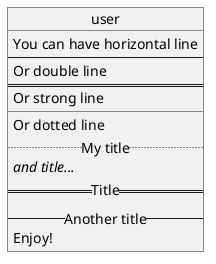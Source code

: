 @startuml
object user {
You can have horizontal line
----
Or double line
====
Or strong line
____
Or dotted line
..My title..
//and title... //
==Title==
--Another title--
Enjoy!
}

@enduml

